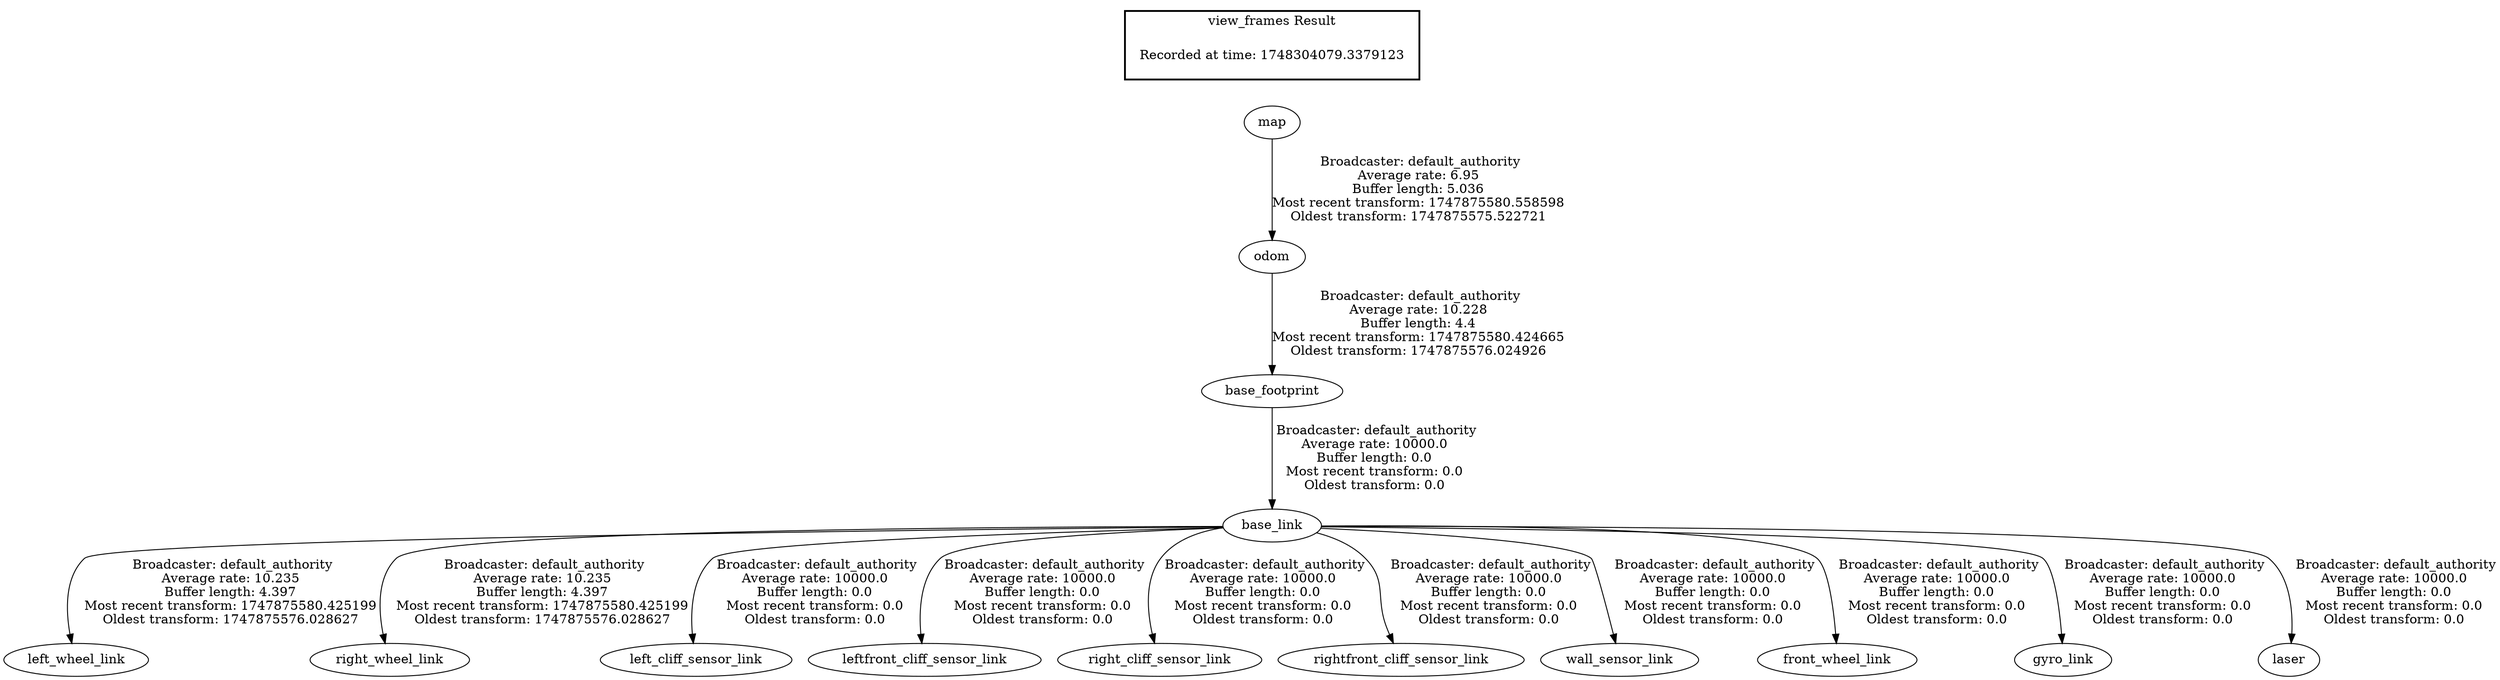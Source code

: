 digraph G {
"map" -> "odom"[label=" Broadcaster: default_authority\nAverage rate: 6.95\nBuffer length: 5.036\nMost recent transform: 1747875580.558598\nOldest transform: 1747875575.522721\n"];
"odom" -> "base_footprint"[label=" Broadcaster: default_authority\nAverage rate: 10.228\nBuffer length: 4.4\nMost recent transform: 1747875580.424665\nOldest transform: 1747875576.024926\n"];
"base_link" -> "left_wheel_link"[label=" Broadcaster: default_authority\nAverage rate: 10.235\nBuffer length: 4.397\nMost recent transform: 1747875580.425199\nOldest transform: 1747875576.028627\n"];
"base_footprint" -> "base_link"[label=" Broadcaster: default_authority\nAverage rate: 10000.0\nBuffer length: 0.0\nMost recent transform: 0.0\nOldest transform: 0.0\n"];
"base_link" -> "right_wheel_link"[label=" Broadcaster: default_authority\nAverage rate: 10.235\nBuffer length: 4.397\nMost recent transform: 1747875580.425199\nOldest transform: 1747875576.028627\n"];
"base_link" -> "left_cliff_sensor_link"[label=" Broadcaster: default_authority\nAverage rate: 10000.0\nBuffer length: 0.0\nMost recent transform: 0.0\nOldest transform: 0.0\n"];
"base_link" -> "leftfront_cliff_sensor_link"[label=" Broadcaster: default_authority\nAverage rate: 10000.0\nBuffer length: 0.0\nMost recent transform: 0.0\nOldest transform: 0.0\n"];
"base_link" -> "right_cliff_sensor_link"[label=" Broadcaster: default_authority\nAverage rate: 10000.0\nBuffer length: 0.0\nMost recent transform: 0.0\nOldest transform: 0.0\n"];
"base_link" -> "rightfront_cliff_sensor_link"[label=" Broadcaster: default_authority\nAverage rate: 10000.0\nBuffer length: 0.0\nMost recent transform: 0.0\nOldest transform: 0.0\n"];
"base_link" -> "wall_sensor_link"[label=" Broadcaster: default_authority\nAverage rate: 10000.0\nBuffer length: 0.0\nMost recent transform: 0.0\nOldest transform: 0.0\n"];
"base_link" -> "front_wheel_link"[label=" Broadcaster: default_authority\nAverage rate: 10000.0\nBuffer length: 0.0\nMost recent transform: 0.0\nOldest transform: 0.0\n"];
"base_link" -> "gyro_link"[label=" Broadcaster: default_authority\nAverage rate: 10000.0\nBuffer length: 0.0\nMost recent transform: 0.0\nOldest transform: 0.0\n"];
"base_link" -> "laser"[label=" Broadcaster: default_authority\nAverage rate: 10000.0\nBuffer length: 0.0\nMost recent transform: 0.0\nOldest transform: 0.0\n"];
edge [style=invis];
 subgraph cluster_legend { style=bold; color=black; label ="view_frames Result";
"Recorded at time: 1748304079.3379123"[ shape=plaintext ] ;
}->"map";
}